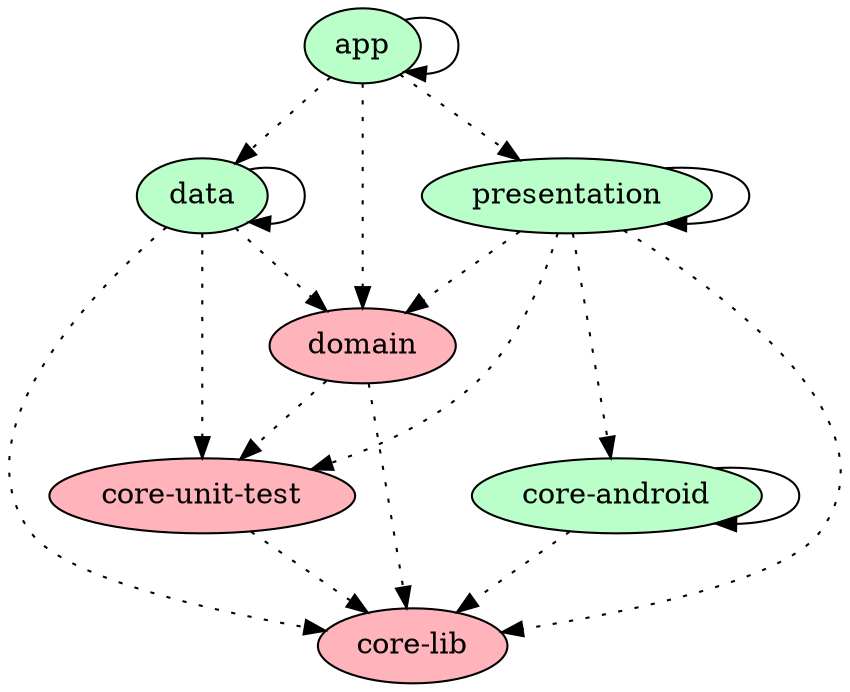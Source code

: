 digraph {
  graph [labelloc=t,fontsize=30,ranksep=0.5];
  node [style=filled, fillcolor="#bbbbbb"];
  rankdir=TB;

  # Projects

  "app" [fillcolor="#baffc9"];
  "core-android" [fillcolor="#baffc9"];
  "core-lib" [fillcolor="#ffb3ba"];
  "core-unit-test" [fillcolor="#ffb3ba"];
  "data" [fillcolor="#baffc9"];
  "domain" [fillcolor="#ffb3ba"];
  "presentation" [fillcolor="#baffc9"];

  {rank = same;}

  # Dependencies

  "app" -> "app"
  "app" -> "presentation" [style=dotted]
  "app" -> "data" [style=dotted]
  "app" -> "domain" [style=dotted]
  "data" -> "data"
  "data" -> "domain" [style=dotted]
  "data" -> "core-lib" [style=dotted]
  "data" -> "core-unit-test" [style=dotted]
  "domain" -> "core-lib" [style=dotted]
  "domain" -> "core-unit-test" [style=dotted]
  "presentation" -> "presentation"
  "presentation" -> "domain" [style=dotted]
  "presentation" -> "core-lib" [style=dotted]
  "presentation" -> "core-android" [style=dotted]
  "presentation" -> "core-unit-test" [style=dotted]
  "core-android" -> "core-android"
  "core-android" -> "core-lib" [style=dotted]
  "core-unit-test" -> "core-lib" [style=dotted]
}
